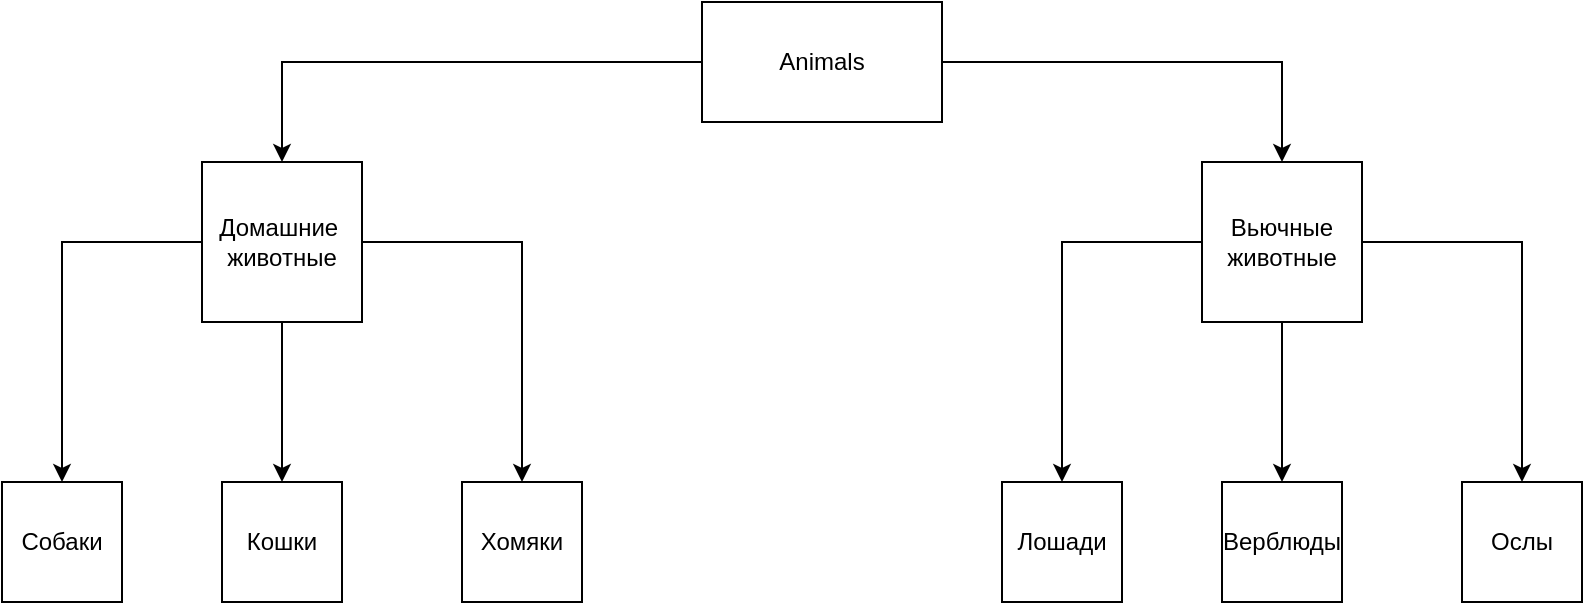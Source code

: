 <mxfile version="24.2.1" type="device">
  <diagram name="Страница — 1" id="WsHRhx2r5xqg-7EbYSxI">
    <mxGraphModel dx="334" dy="181" grid="1" gridSize="10" guides="1" tooltips="1" connect="1" arrows="1" fold="1" page="1" pageScale="1" pageWidth="827" pageHeight="1169" math="0" shadow="0">
      <root>
        <mxCell id="0" />
        <mxCell id="1" parent="0" />
        <mxCell id="mdIyMgyond7ydVFWHfY--6" style="edgeStyle=orthogonalEdgeStyle;rounded=0;orthogonalLoop=1;jettySize=auto;html=1;entryX=0.5;entryY=0;entryDx=0;entryDy=0;" edge="1" parent="1" source="mdIyMgyond7ydVFWHfY--1" target="mdIyMgyond7ydVFWHfY--3">
          <mxGeometry relative="1" as="geometry" />
        </mxCell>
        <mxCell id="mdIyMgyond7ydVFWHfY--1" value="Animals" style="rounded=0;whiteSpace=wrap;html=1;" vertex="1" parent="1">
          <mxGeometry x="380" width="120" height="60" as="geometry" />
        </mxCell>
        <mxCell id="mdIyMgyond7ydVFWHfY--11" style="edgeStyle=orthogonalEdgeStyle;rounded=0;orthogonalLoop=1;jettySize=auto;html=1;entryX=0.5;entryY=0;entryDx=0;entryDy=0;" edge="1" parent="1" source="mdIyMgyond7ydVFWHfY--2" target="mdIyMgyond7ydVFWHfY--9">
          <mxGeometry relative="1" as="geometry" />
        </mxCell>
        <mxCell id="mdIyMgyond7ydVFWHfY--12" style="edgeStyle=orthogonalEdgeStyle;rounded=0;orthogonalLoop=1;jettySize=auto;html=1;entryX=0.5;entryY=0;entryDx=0;entryDy=0;" edge="1" parent="1" source="mdIyMgyond7ydVFWHfY--2" target="mdIyMgyond7ydVFWHfY--8">
          <mxGeometry relative="1" as="geometry" />
        </mxCell>
        <mxCell id="mdIyMgyond7ydVFWHfY--13" style="edgeStyle=orthogonalEdgeStyle;rounded=0;orthogonalLoop=1;jettySize=auto;html=1;entryX=0.5;entryY=0;entryDx=0;entryDy=0;" edge="1" parent="1" source="mdIyMgyond7ydVFWHfY--2" target="mdIyMgyond7ydVFWHfY--10">
          <mxGeometry relative="1" as="geometry" />
        </mxCell>
        <mxCell id="mdIyMgyond7ydVFWHfY--2" value="Домашние&amp;nbsp;&lt;div&gt;животные&lt;/div&gt;" style="whiteSpace=wrap;html=1;aspect=fixed;" vertex="1" parent="1">
          <mxGeometry x="130" y="80" width="80" height="80" as="geometry" />
        </mxCell>
        <mxCell id="mdIyMgyond7ydVFWHfY--17" style="edgeStyle=orthogonalEdgeStyle;rounded=0;orthogonalLoop=1;jettySize=auto;html=1;entryX=0.5;entryY=0;entryDx=0;entryDy=0;" edge="1" parent="1" source="mdIyMgyond7ydVFWHfY--3" target="mdIyMgyond7ydVFWHfY--14">
          <mxGeometry relative="1" as="geometry" />
        </mxCell>
        <mxCell id="mdIyMgyond7ydVFWHfY--18" style="edgeStyle=orthogonalEdgeStyle;rounded=0;orthogonalLoop=1;jettySize=auto;html=1;entryX=0.5;entryY=0;entryDx=0;entryDy=0;" edge="1" parent="1" source="mdIyMgyond7ydVFWHfY--3" target="mdIyMgyond7ydVFWHfY--15">
          <mxGeometry relative="1" as="geometry" />
        </mxCell>
        <mxCell id="mdIyMgyond7ydVFWHfY--19" style="edgeStyle=orthogonalEdgeStyle;rounded=0;orthogonalLoop=1;jettySize=auto;html=1;entryX=0.5;entryY=0;entryDx=0;entryDy=0;" edge="1" parent="1" source="mdIyMgyond7ydVFWHfY--3" target="mdIyMgyond7ydVFWHfY--16">
          <mxGeometry relative="1" as="geometry" />
        </mxCell>
        <mxCell id="mdIyMgyond7ydVFWHfY--3" value="Вьючные животные" style="whiteSpace=wrap;html=1;aspect=fixed;" vertex="1" parent="1">
          <mxGeometry x="630" y="80" width="80" height="80" as="geometry" />
        </mxCell>
        <mxCell id="mdIyMgyond7ydVFWHfY--4" value="" style="endArrow=classic;html=1;rounded=0;exitX=0;exitY=0.5;exitDx=0;exitDy=0;entryX=0.5;entryY=0;entryDx=0;entryDy=0;" edge="1" parent="1" source="mdIyMgyond7ydVFWHfY--1" target="mdIyMgyond7ydVFWHfY--2">
          <mxGeometry width="50" height="50" relative="1" as="geometry">
            <mxPoint x="390" y="310" as="sourcePoint" />
            <mxPoint x="440" y="260" as="targetPoint" />
            <Array as="points">
              <mxPoint x="170" y="30" />
            </Array>
          </mxGeometry>
        </mxCell>
        <mxCell id="mdIyMgyond7ydVFWHfY--8" value="Собаки" style="rounded=0;whiteSpace=wrap;html=1;" vertex="1" parent="1">
          <mxGeometry x="30" y="240" width="60" height="60" as="geometry" />
        </mxCell>
        <mxCell id="mdIyMgyond7ydVFWHfY--9" value="Кошки" style="rounded=0;whiteSpace=wrap;html=1;" vertex="1" parent="1">
          <mxGeometry x="140" y="240" width="60" height="60" as="geometry" />
        </mxCell>
        <mxCell id="mdIyMgyond7ydVFWHfY--10" value="Хомяки" style="rounded=0;whiteSpace=wrap;html=1;" vertex="1" parent="1">
          <mxGeometry x="260" y="240" width="60" height="60" as="geometry" />
        </mxCell>
        <mxCell id="mdIyMgyond7ydVFWHfY--14" value="Лошади" style="rounded=0;whiteSpace=wrap;html=1;" vertex="1" parent="1">
          <mxGeometry x="530" y="240" width="60" height="60" as="geometry" />
        </mxCell>
        <mxCell id="mdIyMgyond7ydVFWHfY--15" value="Верблюды" style="rounded=0;whiteSpace=wrap;html=1;" vertex="1" parent="1">
          <mxGeometry x="640" y="240" width="60" height="60" as="geometry" />
        </mxCell>
        <mxCell id="mdIyMgyond7ydVFWHfY--16" value="Ослы" style="rounded=0;whiteSpace=wrap;html=1;" vertex="1" parent="1">
          <mxGeometry x="760" y="240" width="60" height="60" as="geometry" />
        </mxCell>
      </root>
    </mxGraphModel>
  </diagram>
</mxfile>
